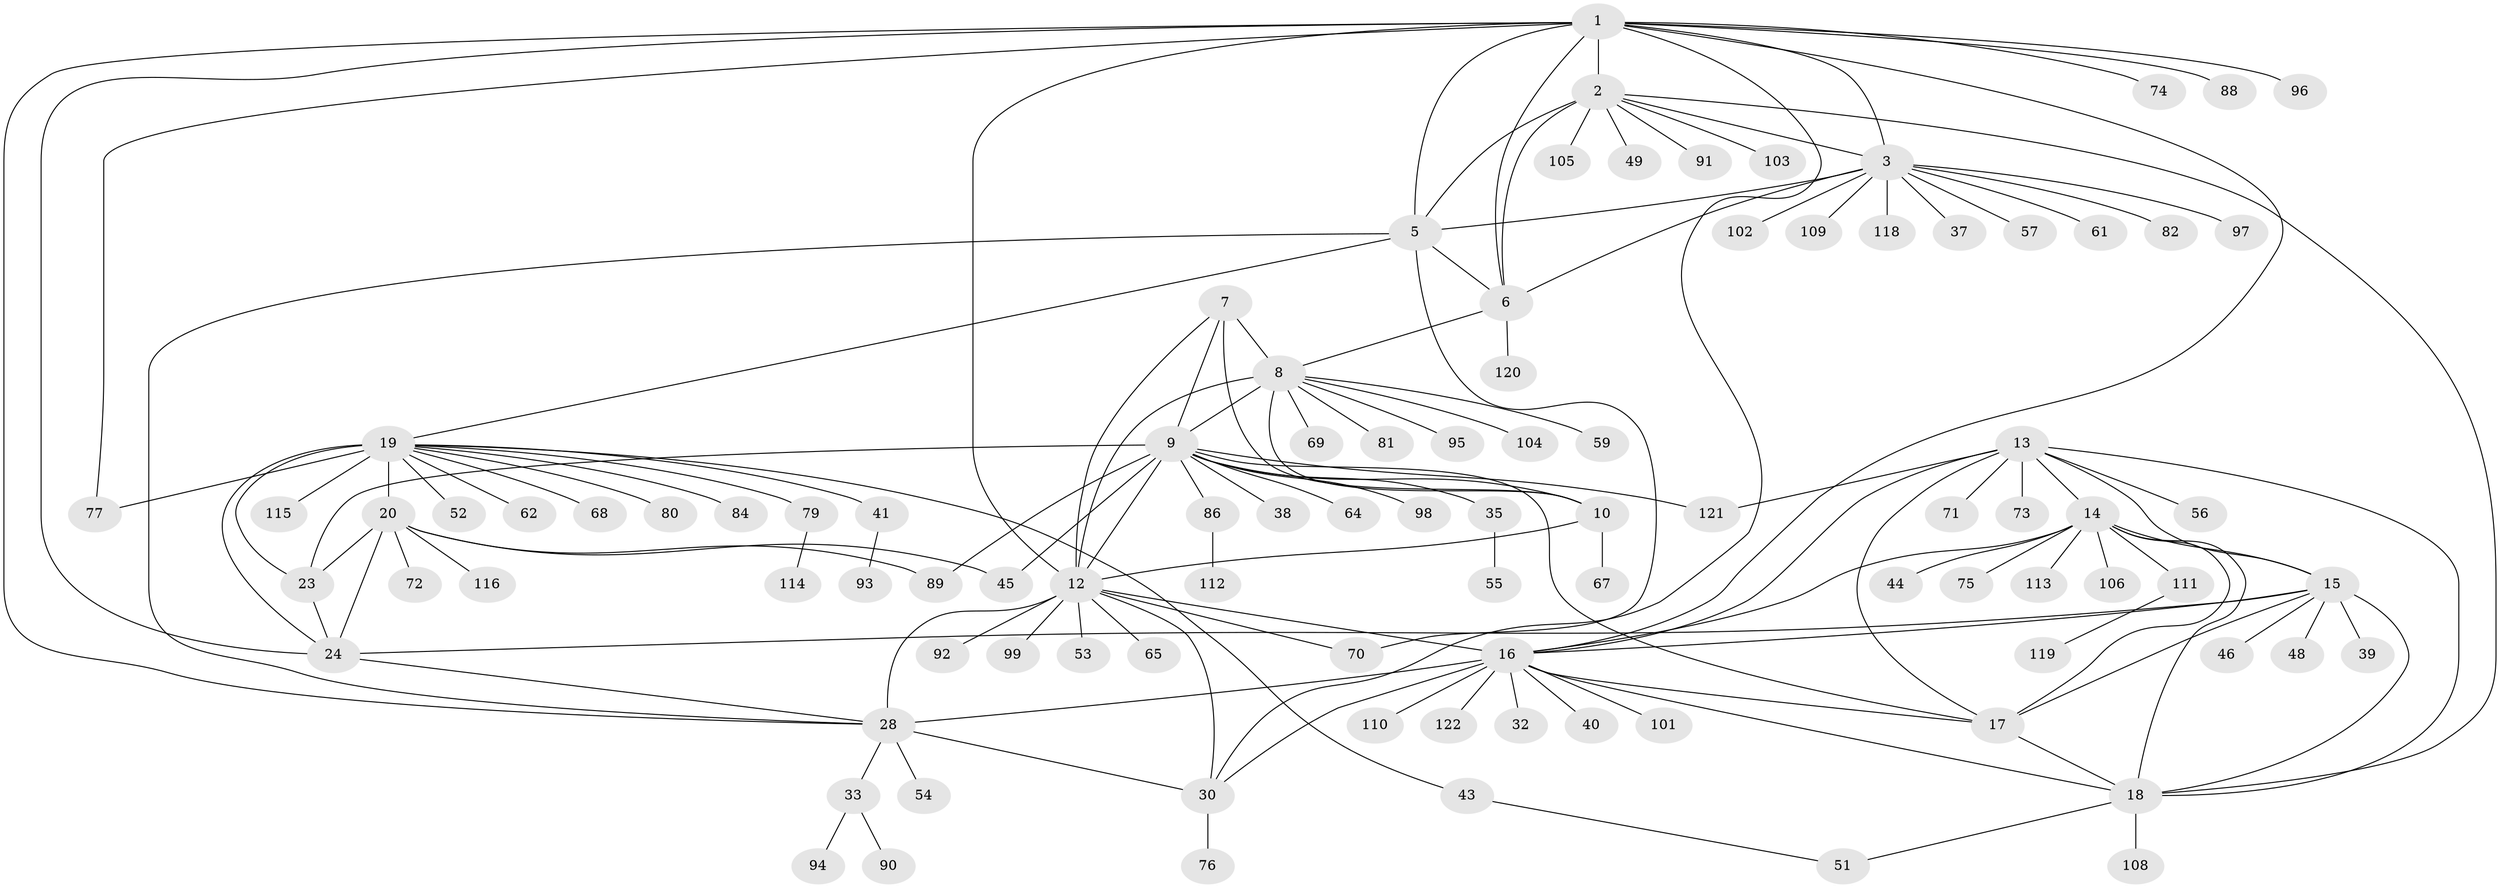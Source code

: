 // Generated by graph-tools (version 1.1) at 2025/24/03/03/25 07:24:16]
// undirected, 97 vertices, 141 edges
graph export_dot {
graph [start="1"]
  node [color=gray90,style=filled];
  1 [super="+26"];
  2 [super="+4"];
  3 [super="+31"];
  5 [super="+100"];
  6 [super="+83"];
  7;
  8 [super="+11"];
  9 [super="+85"];
  10;
  12 [super="+27"];
  13 [super="+34"];
  14 [super="+47"];
  15 [super="+36"];
  16 [super="+25"];
  17;
  18 [super="+63"];
  19 [super="+22"];
  20 [super="+21"];
  23;
  24 [super="+87"];
  28 [super="+29"];
  30 [super="+42"];
  32;
  33 [super="+66"];
  35;
  37;
  38;
  39 [super="+58"];
  40;
  41 [super="+50"];
  43;
  44;
  45;
  46;
  48;
  49;
  51;
  52 [super="+60"];
  53;
  54;
  55;
  56;
  57;
  59;
  61;
  62;
  64;
  65;
  67;
  68;
  69;
  70;
  71 [super="+78"];
  72;
  73;
  74;
  75;
  76;
  77;
  79;
  80;
  81;
  82;
  84;
  86;
  88 [super="+107"];
  89;
  90;
  91;
  92;
  93;
  94;
  95;
  96;
  97;
  98;
  99;
  101;
  102;
  103;
  104;
  105;
  106;
  108 [super="+117"];
  109;
  110;
  111;
  112;
  113;
  114;
  115;
  116;
  118;
  119;
  120;
  121;
  122;
  1 -- 2 [weight=2];
  1 -- 3;
  1 -- 5;
  1 -- 6;
  1 -- 77;
  1 -- 96;
  1 -- 74;
  1 -- 12;
  1 -- 88;
  1 -- 28 [weight=2];
  1 -- 30;
  1 -- 16;
  1 -- 24;
  2 -- 3 [weight=2];
  2 -- 5 [weight=2];
  2 -- 6 [weight=2];
  2 -- 49;
  2 -- 105;
  2 -- 103;
  2 -- 18;
  2 -- 91;
  3 -- 5;
  3 -- 6;
  3 -- 37;
  3 -- 57;
  3 -- 61;
  3 -- 82;
  3 -- 97;
  3 -- 102;
  3 -- 109;
  3 -- 118;
  5 -- 6;
  5 -- 19;
  5 -- 70;
  5 -- 28;
  6 -- 120;
  6 -- 8;
  7 -- 8 [weight=2];
  7 -- 9;
  7 -- 10;
  7 -- 12;
  8 -- 9 [weight=2];
  8 -- 10 [weight=2];
  8 -- 12 [weight=2];
  8 -- 59;
  8 -- 81;
  8 -- 95;
  8 -- 69;
  8 -- 104;
  9 -- 10;
  9 -- 12;
  9 -- 17;
  9 -- 23;
  9 -- 35;
  9 -- 38;
  9 -- 45;
  9 -- 64;
  9 -- 86;
  9 -- 89;
  9 -- 98;
  9 -- 121;
  10 -- 12;
  10 -- 67;
  12 -- 70;
  12 -- 92;
  12 -- 99;
  12 -- 65;
  12 -- 53;
  12 -- 28 [weight=2];
  12 -- 30;
  12 -- 16;
  13 -- 14;
  13 -- 15;
  13 -- 16;
  13 -- 17;
  13 -- 18;
  13 -- 71;
  13 -- 73;
  13 -- 121;
  13 -- 56;
  14 -- 15;
  14 -- 16;
  14 -- 17;
  14 -- 18;
  14 -- 44;
  14 -- 106;
  14 -- 111;
  14 -- 113;
  14 -- 75;
  15 -- 16;
  15 -- 17;
  15 -- 18;
  15 -- 24;
  15 -- 39;
  15 -- 46;
  15 -- 48;
  16 -- 17;
  16 -- 18;
  16 -- 32;
  16 -- 101;
  16 -- 40;
  16 -- 110;
  16 -- 122;
  16 -- 28 [weight=2];
  16 -- 30;
  17 -- 18;
  18 -- 51;
  18 -- 108;
  19 -- 20 [weight=4];
  19 -- 23 [weight=2];
  19 -- 24 [weight=2];
  19 -- 41;
  19 -- 62;
  19 -- 77;
  19 -- 84;
  19 -- 115;
  19 -- 68;
  19 -- 43;
  19 -- 79;
  19 -- 80;
  19 -- 52;
  20 -- 23 [weight=2];
  20 -- 24 [weight=2];
  20 -- 72;
  20 -- 45;
  20 -- 116;
  20 -- 89;
  23 -- 24;
  24 -- 28;
  28 -- 30 [weight=2];
  28 -- 33;
  28 -- 54;
  30 -- 76;
  33 -- 94;
  33 -- 90;
  35 -- 55;
  41 -- 93;
  43 -- 51;
  79 -- 114;
  86 -- 112;
  111 -- 119;
}
